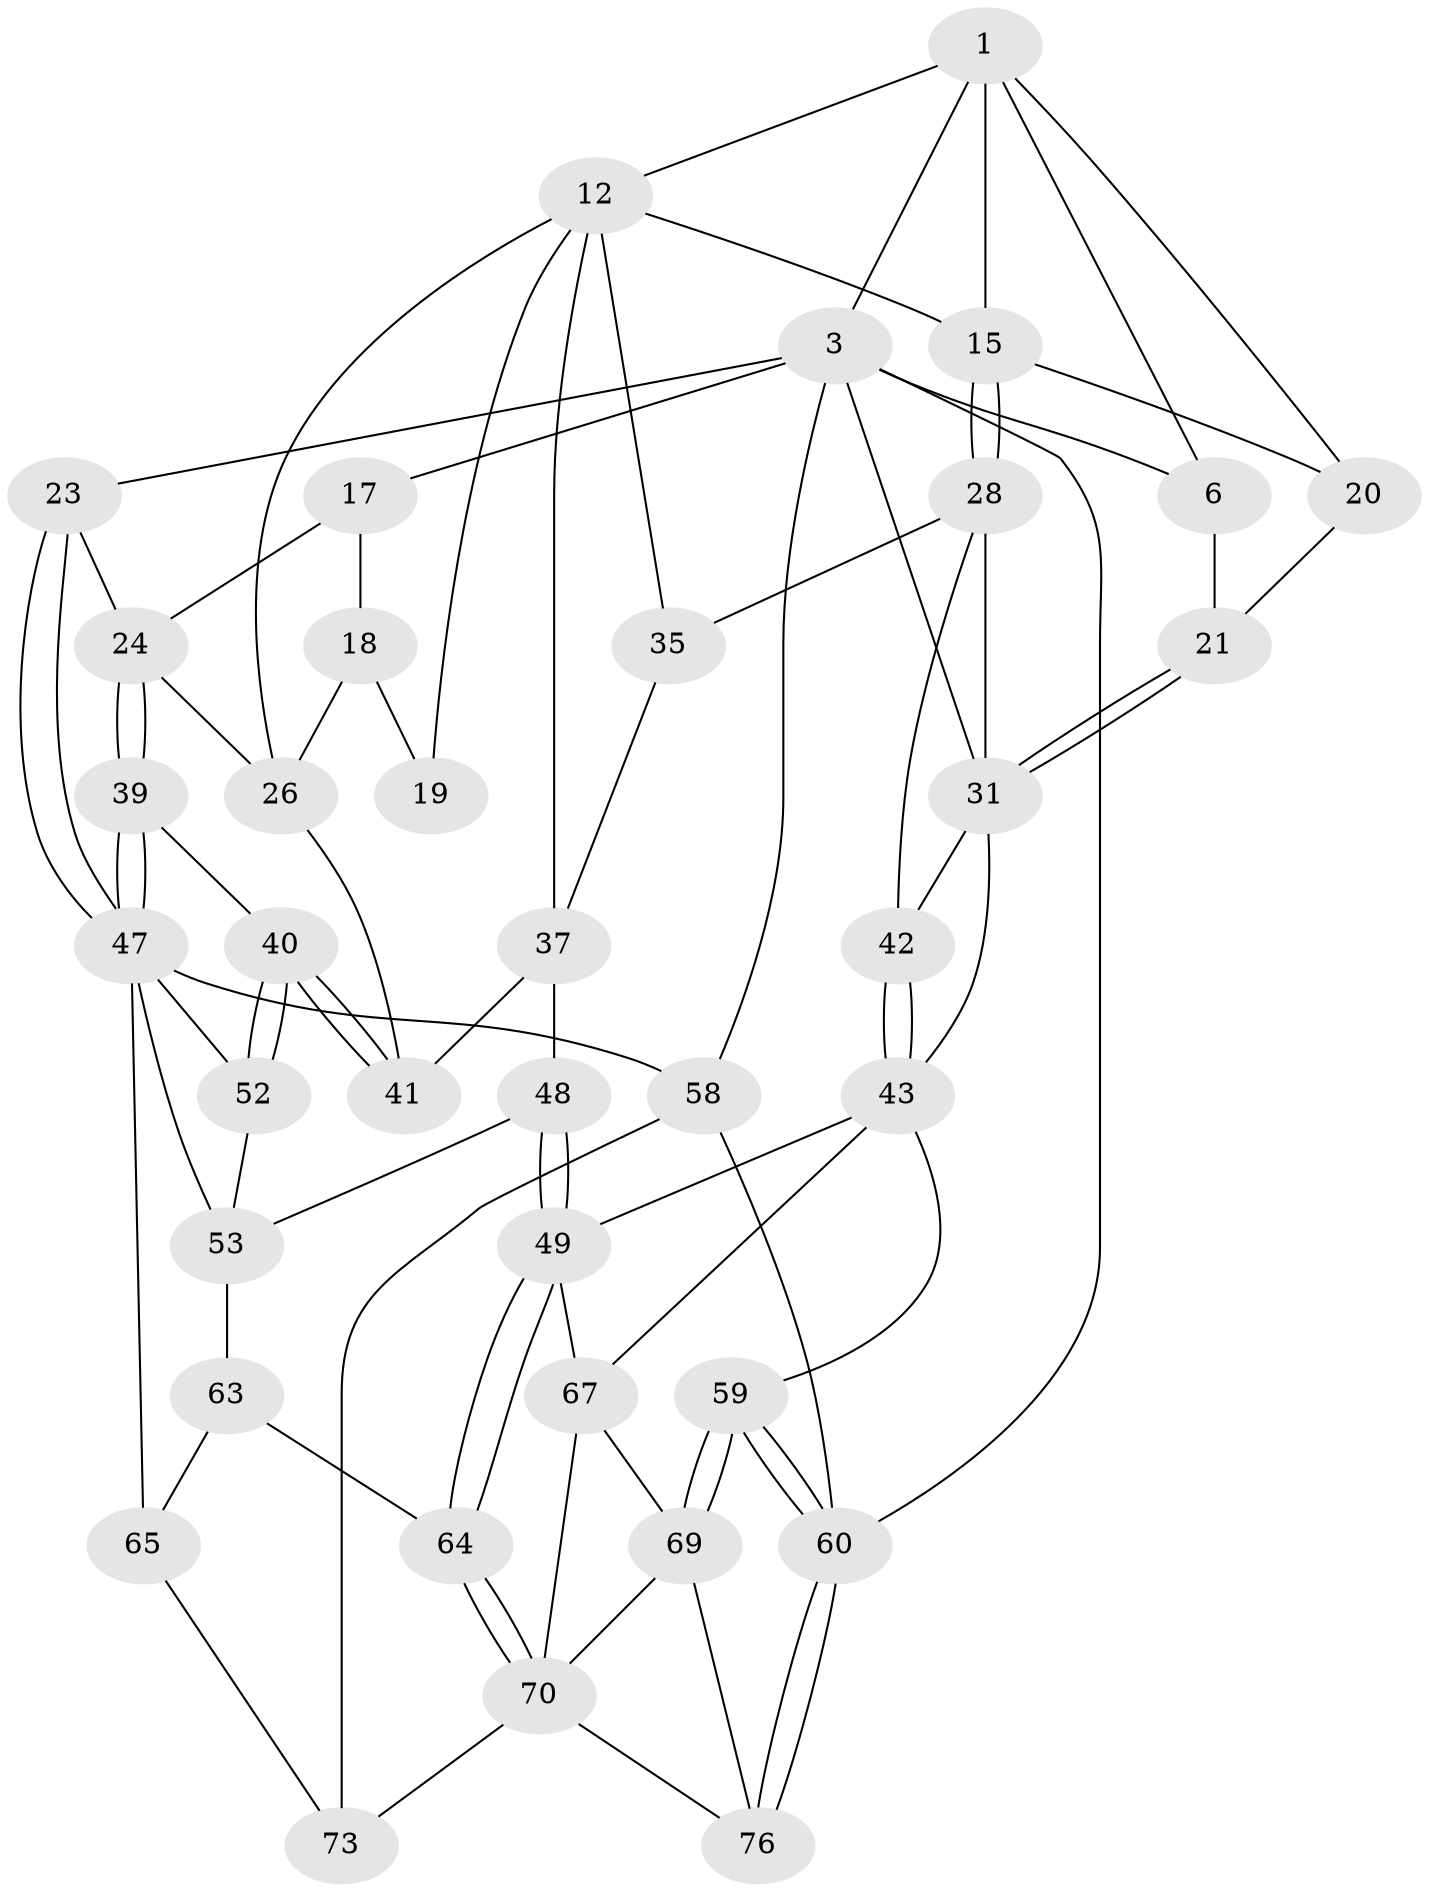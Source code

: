 // original degree distribution, {3: 0.02631578947368421, 4: 0.21052631578947367, 5: 0.5789473684210527, 6: 0.18421052631578946}
// Generated by graph-tools (version 1.1) at 2025/17/03/09/25 04:17:19]
// undirected, 38 vertices, 85 edges
graph export_dot {
graph [start="1"]
  node [color=gray90,style=filled];
  1 [pos="+0.35524120741500187+0",super="+2+7"];
  3 [pos="+0.9779027267975647+0",super="+4"];
  6 [pos="+0.19858470489741475+0",super="+9"];
  12 [pos="+0.5898265980803246+0.15832622217075695",super="+13"];
  15 [pos="+0.3868820716797614+0.2084023688436508",super="+16"];
  17 [pos="+0.8044654858717417+0.1765129294974645"];
  18 [pos="+0.7081654800429907+0.17784359765972102",super="+27"];
  19 [pos="+0.6332014840828809+0.1662574240642675"];
  20 [pos="+0.16144660373903597+0.21927720638471174"];
  21 [pos="+0.10210551603426168+0.22936166218205586"];
  23 [pos="+1+0.13810689825839248"];
  24 [pos="+0.9010316411810851+0.27205690040296504",super="+25"];
  26 [pos="+0.7831866133669357+0.32796121018919866",super="+29"];
  28 [pos="+0.2828807544688809+0.29447919250358723",super="+33"];
  31 [pos="+0.09050437261065049+0.3169199438097586",super="+32+34"];
  35 [pos="+0.4150966757903598+0.47799867915565436"];
  37 [pos="+0.47358168766335623+0.5014279559701185",super="+38"];
  39 [pos="+0.903992285358008+0.5034976626108761"];
  40 [pos="+0.735250849459258+0.5041947706008785"];
  41 [pos="+0.7174910531715359+0.4813765812061902"];
  42 [pos="+0.11609794377881806+0.4452318119269918",super="+46"];
  43 [pos="+0+0.5495117310673999",super="+51+44"];
  47 [pos="+1+0.6522657005321864",super="+54"];
  48 [pos="+0.45022850636665385+0.5894093884735263"];
  49 [pos="+0.37843868464056835+0.7224799532468668",super="+50"];
  52 [pos="+0.7249250577367304+0.5498745013440611"];
  53 [pos="+0.5855364725346707+0.6484464653337185",super="+62"];
  58 [pos="+1+1",super="+72"];
  59 [pos="+0+1"];
  60 [pos="+0+1"];
  63 [pos="+0.49517158840876413+0.8345461894614452"];
  64 [pos="+0.38203028103158704+0.7330998008320264"];
  65 [pos="+0.5964002723025297+1",super="+66"];
  67 [pos="+0.1396910311602777+0.7792964123676052",super="+68"];
  69 [pos="+0+0.9145056983467942",super="+74"];
  70 [pos="+0.2960872289405875+0.8808510574982538",super="+75+71"];
  73 [pos="+0.589280116839737+1"];
  76 [pos="+0.2320076750210427+1"];
  1 -- 3;
  1 -- 12;
  1 -- 20;
  1 -- 6;
  1 -- 15;
  3 -- 17;
  3 -- 6 [weight=2];
  3 -- 23;
  3 -- 58;
  3 -- 60;
  3 -- 31;
  6 -- 21;
  12 -- 19;
  12 -- 35;
  12 -- 37;
  12 -- 26;
  12 -- 15;
  15 -- 28 [weight=2];
  15 -- 28;
  15 -- 20;
  17 -- 18;
  17 -- 24;
  18 -- 19 [weight=2];
  18 -- 26;
  20 -- 21;
  21 -- 31;
  21 -- 31;
  23 -- 24;
  23 -- 47;
  23 -- 47;
  24 -- 39;
  24 -- 39;
  24 -- 26;
  26 -- 41;
  28 -- 42;
  28 -- 35;
  28 -- 31;
  31 -- 42;
  31 -- 43;
  35 -- 37;
  37 -- 41;
  37 -- 48;
  39 -- 40;
  39 -- 47;
  39 -- 47;
  40 -- 41;
  40 -- 41;
  40 -- 52;
  40 -- 52;
  42 -- 43 [weight=2];
  42 -- 43;
  43 -- 59;
  43 -- 67;
  43 -- 49;
  47 -- 65 [weight=2];
  47 -- 52;
  47 -- 58 [weight=2];
  47 -- 53;
  48 -- 49;
  48 -- 49;
  48 -- 53;
  49 -- 64;
  49 -- 64;
  49 -- 67;
  52 -- 53;
  53 -- 63;
  58 -- 60;
  58 -- 73;
  59 -- 60;
  59 -- 60;
  59 -- 69;
  59 -- 69;
  60 -- 76;
  60 -- 76;
  63 -- 64;
  63 -- 65;
  64 -- 70;
  64 -- 70;
  65 -- 73;
  67 -- 69;
  67 -- 70;
  69 -- 76;
  69 -- 70;
  70 -- 73;
  70 -- 76;
}
